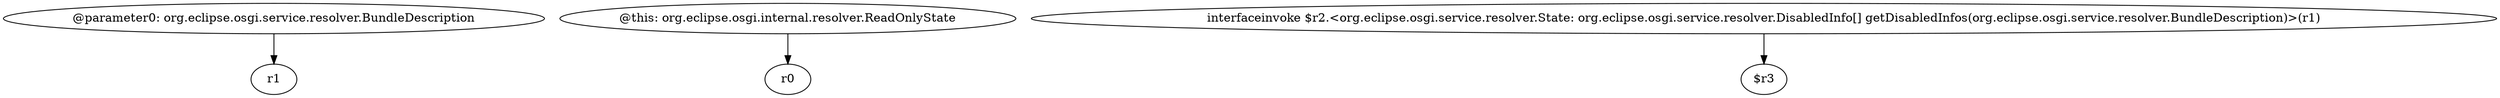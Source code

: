 digraph g {
0[label="@parameter0: org.eclipse.osgi.service.resolver.BundleDescription"]
1[label="r1"]
0->1[label=""]
2[label="@this: org.eclipse.osgi.internal.resolver.ReadOnlyState"]
3[label="r0"]
2->3[label=""]
4[label="interfaceinvoke $r2.<org.eclipse.osgi.service.resolver.State: org.eclipse.osgi.service.resolver.DisabledInfo[] getDisabledInfos(org.eclipse.osgi.service.resolver.BundleDescription)>(r1)"]
5[label="$r3"]
4->5[label=""]
}